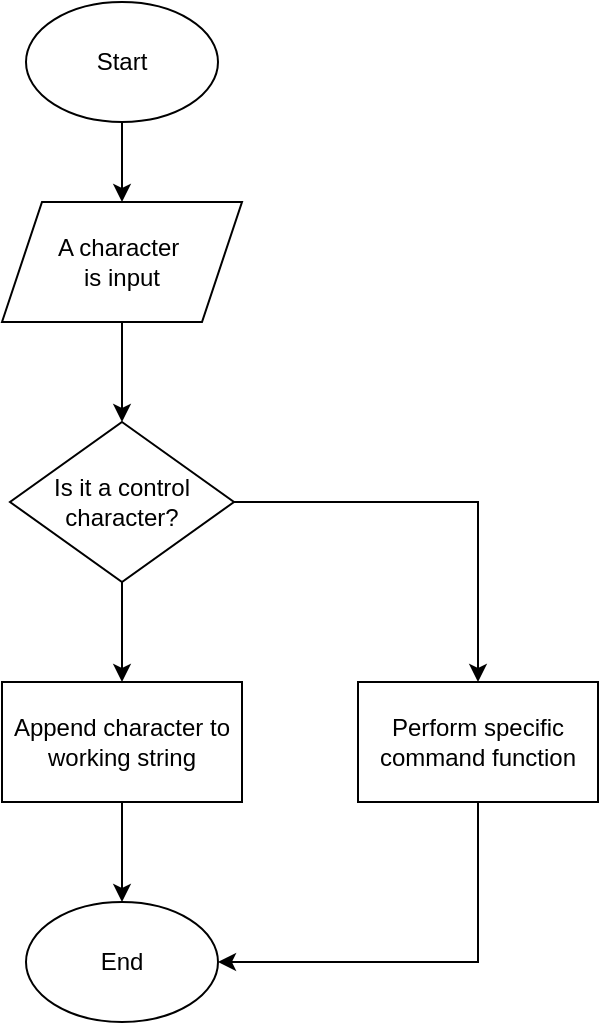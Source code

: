 <mxfile version="23.1.2" type="github">
  <diagram name="Page-1" id="mNH2CRQtdClMF56qCHOm">
    <mxGraphModel dx="1658" dy="864" grid="1" gridSize="10" guides="1" tooltips="1" connect="1" arrows="1" fold="1" page="1" pageScale="1" pageWidth="827" pageHeight="1169" math="0" shadow="0">
      <root>
        <mxCell id="0" />
        <mxCell id="1" parent="0" />
        <mxCell id="hqT0htGrqEQ3Cklthxn1-6" style="edgeStyle=orthogonalEdgeStyle;rounded=0;orthogonalLoop=1;jettySize=auto;html=1;entryX=0.5;entryY=0;entryDx=0;entryDy=0;" edge="1" parent="1" source="i-FvbA_S1ePLVYv7-AD9-1" target="hqT0htGrqEQ3Cklthxn1-1">
          <mxGeometry relative="1" as="geometry" />
        </mxCell>
        <mxCell id="i-FvbA_S1ePLVYv7-AD9-1" value="Start" style="ellipse;whiteSpace=wrap;html=1;" parent="1" vertex="1">
          <mxGeometry x="354" y="150" width="96" height="60" as="geometry" />
        </mxCell>
        <mxCell id="hqT0htGrqEQ3Cklthxn1-7" style="edgeStyle=orthogonalEdgeStyle;rounded=0;orthogonalLoop=1;jettySize=auto;html=1;entryX=0.5;entryY=0;entryDx=0;entryDy=0;" edge="1" parent="1" source="hqT0htGrqEQ3Cklthxn1-1" target="hqT0htGrqEQ3Cklthxn1-2">
          <mxGeometry relative="1" as="geometry" />
        </mxCell>
        <mxCell id="hqT0htGrqEQ3Cklthxn1-1" value="&lt;div&gt;A character&amp;nbsp;&lt;/div&gt;&lt;div&gt;is input&lt;/div&gt;" style="shape=parallelogram;perimeter=parallelogramPerimeter;whiteSpace=wrap;html=1;fixedSize=1;" vertex="1" parent="1">
          <mxGeometry x="342" y="250" width="120" height="60" as="geometry" />
        </mxCell>
        <mxCell id="hqT0htGrqEQ3Cklthxn1-8" style="edgeStyle=orthogonalEdgeStyle;rounded=0;orthogonalLoop=1;jettySize=auto;html=1;entryX=0.5;entryY=0;entryDx=0;entryDy=0;" edge="1" parent="1" source="hqT0htGrqEQ3Cklthxn1-2" target="hqT0htGrqEQ3Cklthxn1-3">
          <mxGeometry relative="1" as="geometry" />
        </mxCell>
        <mxCell id="hqT0htGrqEQ3Cklthxn1-10" style="edgeStyle=orthogonalEdgeStyle;rounded=0;orthogonalLoop=1;jettySize=auto;html=1;entryX=0.5;entryY=0;entryDx=0;entryDy=0;" edge="1" parent="1" source="hqT0htGrqEQ3Cklthxn1-2" target="hqT0htGrqEQ3Cklthxn1-4">
          <mxGeometry relative="1" as="geometry" />
        </mxCell>
        <mxCell id="hqT0htGrqEQ3Cklthxn1-2" value="Is it a control character?" style="rhombus;whiteSpace=wrap;html=1;" vertex="1" parent="1">
          <mxGeometry x="346" y="360" width="112" height="80" as="geometry" />
        </mxCell>
        <mxCell id="hqT0htGrqEQ3Cklthxn1-9" style="edgeStyle=orthogonalEdgeStyle;rounded=0;orthogonalLoop=1;jettySize=auto;html=1;entryX=0.5;entryY=0;entryDx=0;entryDy=0;" edge="1" parent="1" source="hqT0htGrqEQ3Cklthxn1-3" target="hqT0htGrqEQ3Cklthxn1-5">
          <mxGeometry relative="1" as="geometry" />
        </mxCell>
        <mxCell id="hqT0htGrqEQ3Cklthxn1-3" value="Append character to working string" style="rounded=0;whiteSpace=wrap;html=1;" vertex="1" parent="1">
          <mxGeometry x="342" y="490" width="120" height="60" as="geometry" />
        </mxCell>
        <mxCell id="hqT0htGrqEQ3Cklthxn1-11" style="edgeStyle=orthogonalEdgeStyle;rounded=0;orthogonalLoop=1;jettySize=auto;html=1;entryX=1;entryY=0.5;entryDx=0;entryDy=0;" edge="1" parent="1" source="hqT0htGrqEQ3Cklthxn1-4" target="hqT0htGrqEQ3Cklthxn1-5">
          <mxGeometry relative="1" as="geometry">
            <Array as="points">
              <mxPoint x="580" y="630" />
            </Array>
          </mxGeometry>
        </mxCell>
        <mxCell id="hqT0htGrqEQ3Cklthxn1-4" value="Perform specific command function" style="rounded=0;whiteSpace=wrap;html=1;" vertex="1" parent="1">
          <mxGeometry x="520" y="490" width="120" height="60" as="geometry" />
        </mxCell>
        <mxCell id="hqT0htGrqEQ3Cklthxn1-5" value="&lt;div&gt;End&lt;/div&gt;" style="ellipse;whiteSpace=wrap;html=1;" vertex="1" parent="1">
          <mxGeometry x="354" y="600" width="96" height="60" as="geometry" />
        </mxCell>
      </root>
    </mxGraphModel>
  </diagram>
</mxfile>
